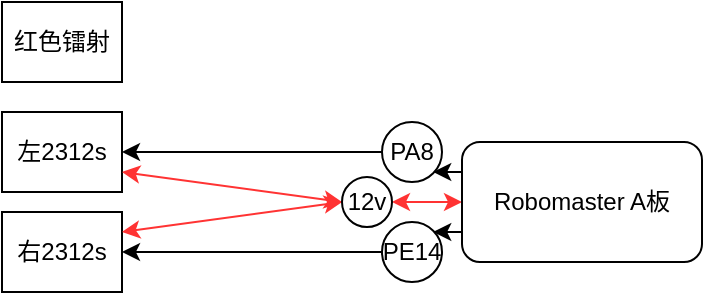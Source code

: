 <mxfile version="14.9.8" type="github">
  <diagram id="gPBAJwZcKuSn6ALT_lkh" name="Page-1">
    <mxGraphModel dx="1038" dy="539" grid="1" gridSize="10" guides="1" tooltips="1" connect="1" arrows="1" fold="1" page="1" pageScale="1" pageWidth="827" pageHeight="1169" math="0" shadow="0">
      <root>
        <mxCell id="0" />
        <mxCell id="1" parent="0" />
        <mxCell id="8O0__Qe_Hwb1zvDIcUSA-5" style="edgeStyle=orthogonalEdgeStyle;rounded=0;orthogonalLoop=1;jettySize=auto;html=1;exitX=0;exitY=0.25;exitDx=0;exitDy=0;entryX=1;entryY=1;entryDx=0;entryDy=0;" edge="1" parent="1" source="8O0__Qe_Hwb1zvDIcUSA-1" target="8O0__Qe_Hwb1zvDIcUSA-3">
          <mxGeometry relative="1" as="geometry" />
        </mxCell>
        <mxCell id="8O0__Qe_Hwb1zvDIcUSA-7" style="edgeStyle=orthogonalEdgeStyle;rounded=0;orthogonalLoop=1;jettySize=auto;html=1;exitX=0;exitY=0.75;exitDx=0;exitDy=0;entryX=1;entryY=0;entryDx=0;entryDy=0;" edge="1" parent="1" source="8O0__Qe_Hwb1zvDIcUSA-1" target="8O0__Qe_Hwb1zvDIcUSA-4">
          <mxGeometry relative="1" as="geometry" />
        </mxCell>
        <mxCell id="8O0__Qe_Hwb1zvDIcUSA-16" style="edgeStyle=orthogonalEdgeStyle;rounded=0;orthogonalLoop=1;jettySize=auto;html=1;exitX=0;exitY=0.5;exitDx=0;exitDy=0;entryX=1;entryY=0.5;entryDx=0;entryDy=0;startArrow=classic;startFill=1;strokeColor=#FF3333;" edge="1" parent="1" source="8O0__Qe_Hwb1zvDIcUSA-1" target="8O0__Qe_Hwb1zvDIcUSA-15">
          <mxGeometry relative="1" as="geometry" />
        </mxCell>
        <mxCell id="8O0__Qe_Hwb1zvDIcUSA-1" value="Robomaster A板" style="rounded=1;whiteSpace=wrap;html=1;" vertex="1" parent="1">
          <mxGeometry x="360" y="420" width="120" height="60" as="geometry" />
        </mxCell>
        <mxCell id="8O0__Qe_Hwb1zvDIcUSA-10" style="edgeStyle=orthogonalEdgeStyle;rounded=0;orthogonalLoop=1;jettySize=auto;html=1;exitX=0;exitY=0.5;exitDx=0;exitDy=0;entryX=1;entryY=0.5;entryDx=0;entryDy=0;" edge="1" parent="1" source="8O0__Qe_Hwb1zvDIcUSA-3" target="8O0__Qe_Hwb1zvDIcUSA-8">
          <mxGeometry relative="1" as="geometry" />
        </mxCell>
        <mxCell id="8O0__Qe_Hwb1zvDIcUSA-3" value="PA8" style="ellipse;whiteSpace=wrap;html=1;aspect=fixed;" vertex="1" parent="1">
          <mxGeometry x="320" y="410" width="30" height="30" as="geometry" />
        </mxCell>
        <mxCell id="8O0__Qe_Hwb1zvDIcUSA-11" style="edgeStyle=orthogonalEdgeStyle;rounded=0;orthogonalLoop=1;jettySize=auto;html=1;exitX=0;exitY=0.5;exitDx=0;exitDy=0;entryX=1;entryY=0.5;entryDx=0;entryDy=0;" edge="1" parent="1" source="8O0__Qe_Hwb1zvDIcUSA-4" target="8O0__Qe_Hwb1zvDIcUSA-9">
          <mxGeometry relative="1" as="geometry" />
        </mxCell>
        <mxCell id="8O0__Qe_Hwb1zvDIcUSA-4" value="PE14" style="ellipse;whiteSpace=wrap;html=1;aspect=fixed;" vertex="1" parent="1">
          <mxGeometry x="320" y="460" width="30" height="30" as="geometry" />
        </mxCell>
        <mxCell id="8O0__Qe_Hwb1zvDIcUSA-8" value="左2312s" style="rounded=0;whiteSpace=wrap;html=1;" vertex="1" parent="1">
          <mxGeometry x="130" y="405" width="60" height="40" as="geometry" />
        </mxCell>
        <mxCell id="8O0__Qe_Hwb1zvDIcUSA-9" value="右2312s" style="rounded=0;whiteSpace=wrap;html=1;" vertex="1" parent="1">
          <mxGeometry x="130" y="455" width="60" height="40" as="geometry" />
        </mxCell>
        <mxCell id="8O0__Qe_Hwb1zvDIcUSA-13" value="" style="endArrow=classic;startArrow=classic;html=1;exitX=1;exitY=0.75;exitDx=0;exitDy=0;entryX=0;entryY=0.5;entryDx=0;entryDy=0;fillColor=#f8cecc;strokeColor=#FF3333;" edge="1" parent="1" source="8O0__Qe_Hwb1zvDIcUSA-8" target="8O0__Qe_Hwb1zvDIcUSA-15">
          <mxGeometry width="50" height="50" relative="1" as="geometry">
            <mxPoint x="350" y="490" as="sourcePoint" />
            <mxPoint x="270" y="448" as="targetPoint" />
          </mxGeometry>
        </mxCell>
        <mxCell id="8O0__Qe_Hwb1zvDIcUSA-14" value="" style="endArrow=classic;startArrow=classic;html=1;exitX=1;exitY=0.25;exitDx=0;exitDy=0;entryX=0;entryY=0.5;entryDx=0;entryDy=0;strokeColor=#FF3333;" edge="1" parent="1" source="8O0__Qe_Hwb1zvDIcUSA-9" target="8O0__Qe_Hwb1zvDIcUSA-15">
          <mxGeometry width="50" height="50" relative="1" as="geometry">
            <mxPoint x="200" y="445" as="sourcePoint" />
            <mxPoint x="300" y="460" as="targetPoint" />
          </mxGeometry>
        </mxCell>
        <mxCell id="8O0__Qe_Hwb1zvDIcUSA-15" value="12v" style="ellipse;whiteSpace=wrap;html=1;aspect=fixed;" vertex="1" parent="1">
          <mxGeometry x="300" y="437.5" width="25" height="25" as="geometry" />
        </mxCell>
        <mxCell id="8O0__Qe_Hwb1zvDIcUSA-19" value="红色镭射" style="rounded=0;whiteSpace=wrap;html=1;" vertex="1" parent="1">
          <mxGeometry x="130" y="350" width="60" height="40" as="geometry" />
        </mxCell>
      </root>
    </mxGraphModel>
  </diagram>
</mxfile>
